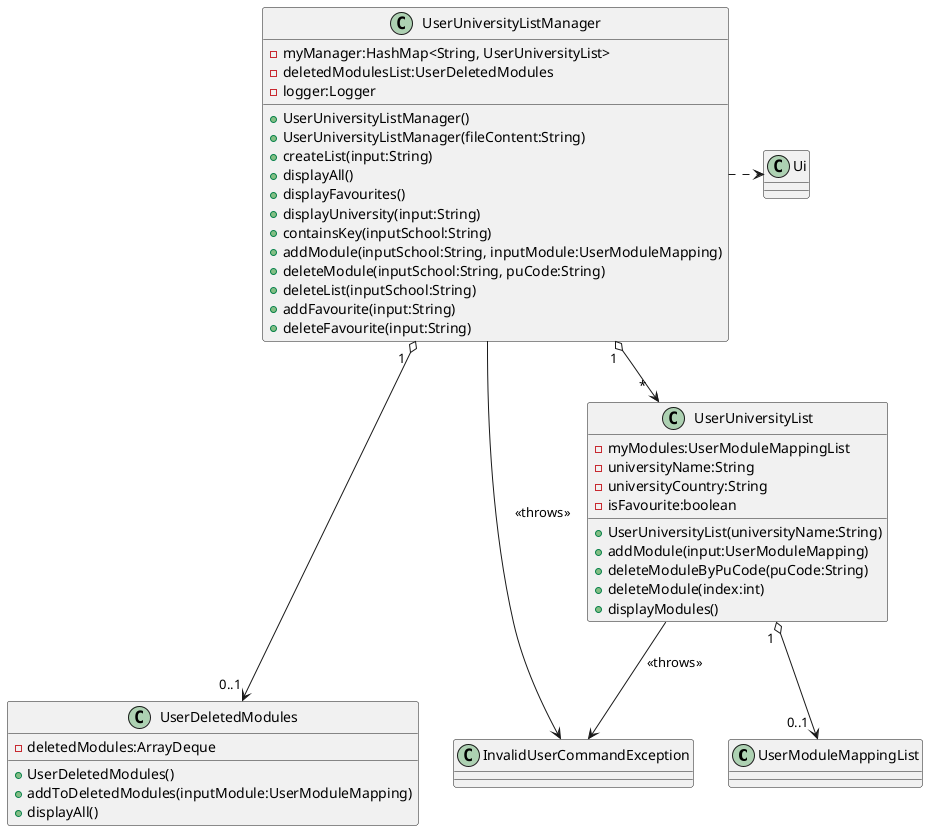 @startuml
'https://plantuml.com/sequence-diagram


class UserModuleMappingList {
}

class InvalidUserCommandException {
}

class UserDeletedModules {
    - deletedModules:ArrayDeque
    + UserDeletedModules()
    + addToDeletedModules(inputModule:UserModuleMapping)
    + displayAll()
}

class Ui {
}

class UserUniversityList {
    - myModules:UserModuleMappingList
    - universityName:String
    - universityCountry:String
    - isFavourite:boolean
    + UserUniversityList(universityName:String)
    + addModule(input:UserModuleMapping)
    + deleteModuleByPuCode(puCode:String)
    + deleteModule(index:int)
    + displayModules()
}

class UserUniversityListManager {
    - myManager:HashMap<String, UserUniversityList>
    - deletedModulesList:UserDeletedModules
    - logger:Logger
    + UserUniversityListManager()
    + UserUniversityListManager(fileContent:String)
    + createList(input:String)
    + displayAll()
    + displayFavourites()
    + displayUniversity(input:String)
    + containsKey(inputSchool:String)
    + addModule(inputSchool:String, inputModule:UserModuleMapping)
    + deleteModule(inputSchool:String, puCode:String)
    + deleteList(inputSchool:String)
    + addFavourite(input:String)
    + deleteFavourite(input:String)
}

UserUniversityListManager " 1 " o--> " *  " UserUniversityList
UserUniversityListManager " 1  " o---> " 0..1 " UserDeletedModules
UserUniversityList " 1 " o--> "0..1 " UserModuleMappingList
UserUniversityListManager -> InvalidUserCommandException :<<throws>>
UserUniversityList --> InvalidUserCommandException :<<throws>>
UserUniversityListManager .> Ui
@enduml